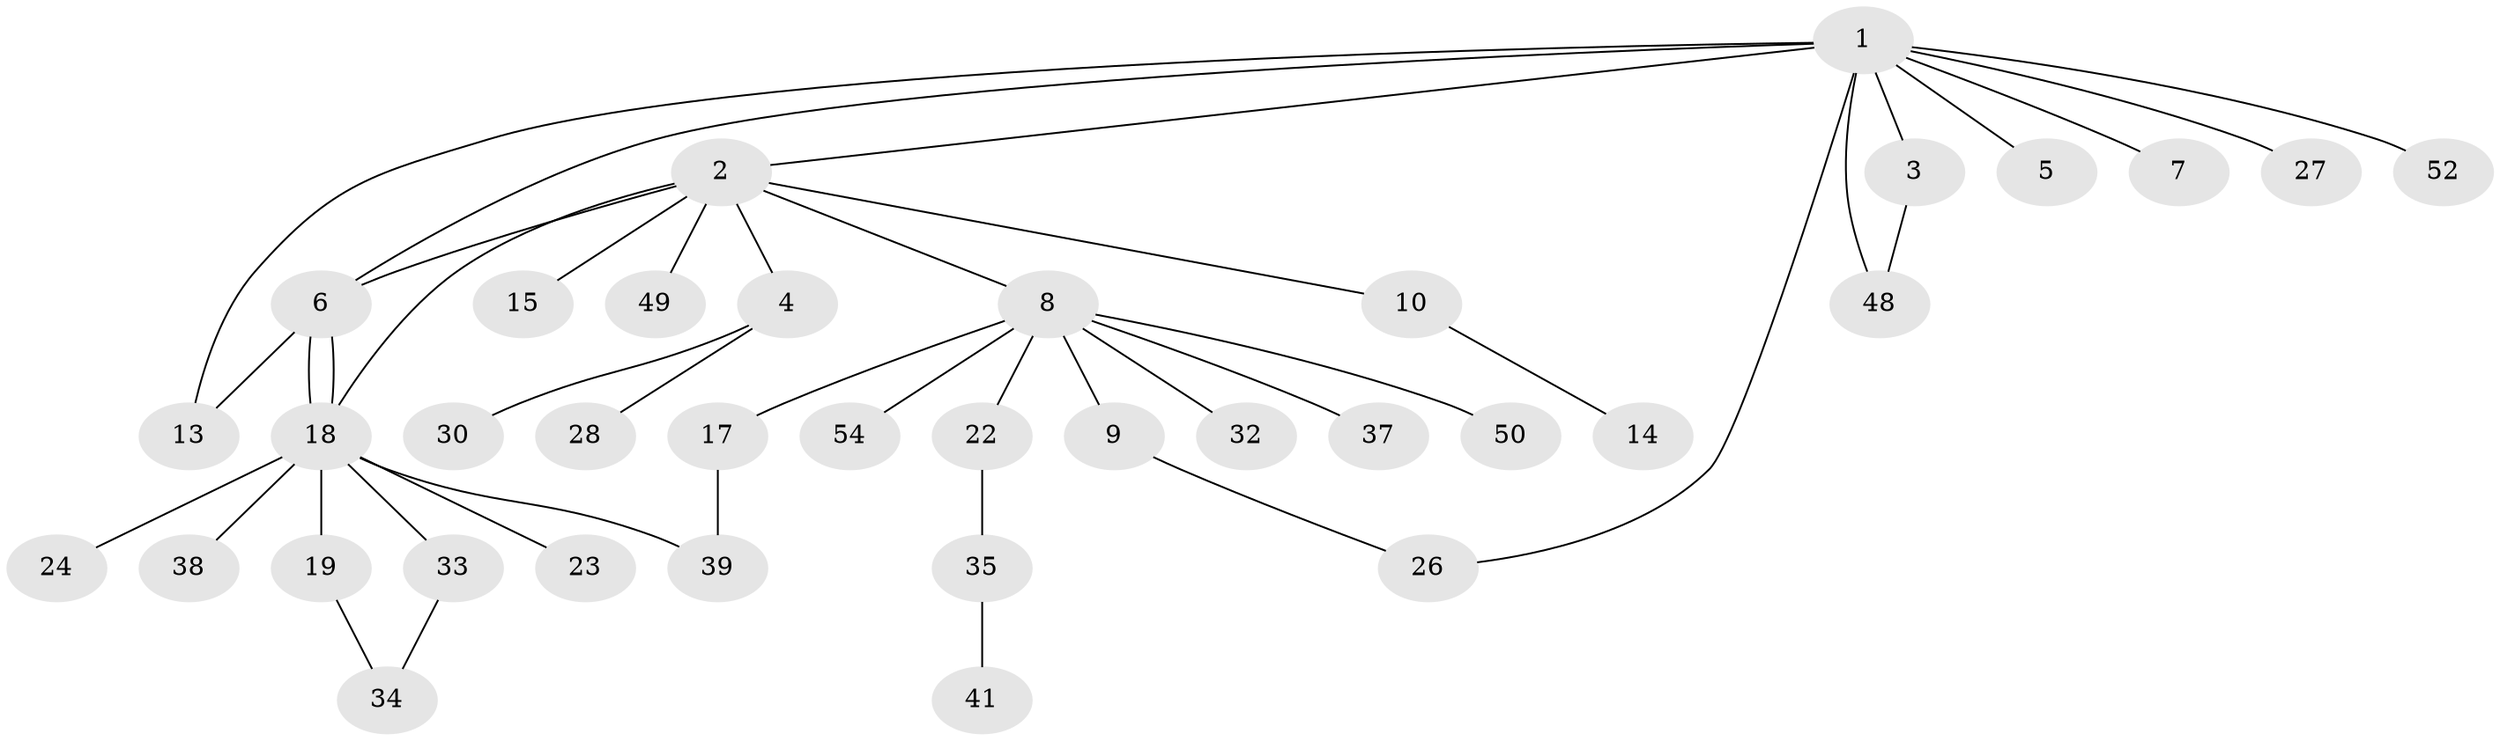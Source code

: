 // Generated by graph-tools (version 1.1) at 2025/23/03/03/25 07:23:54]
// undirected, 36 vertices, 43 edges
graph export_dot {
graph [start="1"]
  node [color=gray90,style=filled];
  1 [super="+51"];
  2 [super="+20"];
  3 [super="+47"];
  4 [super="+12"];
  5 [super="+44"];
  6 [super="+40"];
  7 [super="+16"];
  8 [super="+25"];
  9 [super="+11"];
  10 [super="+36"];
  13 [super="+21"];
  14;
  15;
  17 [super="+46"];
  18 [super="+31"];
  19 [super="+29"];
  22 [super="+45"];
  23;
  24;
  26 [super="+43"];
  27;
  28;
  30;
  32;
  33 [super="+53"];
  34 [super="+42"];
  35 [super="+55"];
  37;
  38;
  39;
  41;
  48;
  49;
  50;
  52;
  54;
  1 -- 2;
  1 -- 3;
  1 -- 5;
  1 -- 6;
  1 -- 7;
  1 -- 13;
  1 -- 26;
  1 -- 27;
  1 -- 48;
  1 -- 52;
  2 -- 4;
  2 -- 6;
  2 -- 8;
  2 -- 10;
  2 -- 15;
  2 -- 18;
  2 -- 49;
  3 -- 48;
  4 -- 28;
  4 -- 30;
  6 -- 13;
  6 -- 18;
  6 -- 18;
  8 -- 9;
  8 -- 17;
  8 -- 22;
  8 -- 32;
  8 -- 50;
  8 -- 54;
  8 -- 37;
  9 -- 26;
  10 -- 14;
  17 -- 39;
  18 -- 19 [weight=2];
  18 -- 23;
  18 -- 24;
  18 -- 33 [weight=2];
  18 -- 38;
  18 -- 39;
  19 -- 34;
  22 -- 35;
  33 -- 34;
  35 -- 41;
}

